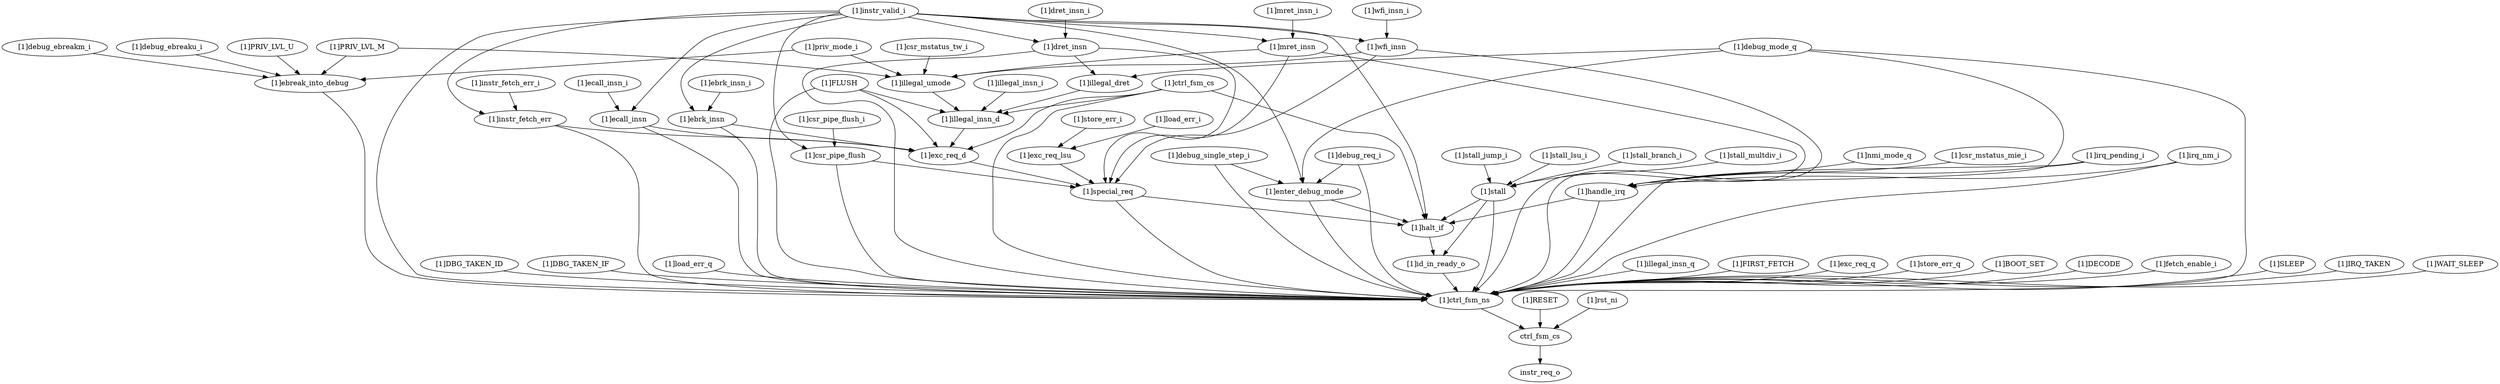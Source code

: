 strict digraph "" {
	"[1]csr_mstatus_tw_i"	 [complexity=36,
		importance=0.480436325455,
		rank=0.0133454534849];
	"[1]illegal_umode"	 [complexity=30,
		importance=0.475438709289,
		rank=0.0158479569763];
	"[1]csr_mstatus_tw_i" -> "[1]illegal_umode";
	"[1]illegal_insn_d"	 [complexity=24,
		importance=0.464999495431,
		rank=0.0193749789763];
	"[1]exc_req_d"	 [complexity=17,
		importance=0.448508165461,
		rank=0.0263828332624];
	"[1]illegal_insn_d" -> "[1]exc_req_d";
	"[1]DBG_TAKEN_ID"	 [complexity=5,
		importance=0.122961422916,
		rank=0.0245922845831];
	"[1]ctrl_fsm_ns"	 [complexity=3,
		importance=0.117963806749,
		rank=0.0393212689163];
	"[1]DBG_TAKEN_ID" -> "[1]ctrl_fsm_ns";
	"[1]DBG_TAKEN_IF"	 [complexity=9,
		importance=0.358889036414,
		rank=0.0398765596015];
	"[1]DBG_TAKEN_IF" -> "[1]ctrl_fsm_ns";
	"[1]PRIV_LVL_U"	 [complexity=12,
		importance=0.137120758365,
		rank=0.0114267298638];
	"[1]ebreak_into_debug"	 [complexity=5,
		importance=0.132123142198,
		rank=0.0264246284397];
	"[1]PRIV_LVL_U" -> "[1]ebreak_into_debug";
	"[1]load_err_q"	 [complexity=6,
		importance=0.362369428851,
		rank=0.0603949048085];
	"[1]load_err_q" -> "[1]ctrl_fsm_ns";
	"[1]id_in_ready_o"	 [complexity=4,
		importance=0.127280208241,
		rank=0.0318200520603];
	"[1]id_in_ready_o" -> "[1]ctrl_fsm_ns";
	"[1]dret_insn_i"	 [complexity=36,
		importance=0.483382820272,
		rank=0.0134273005631];
	"[1]dret_insn"	 [complexity=33,
		importance=0.478385204105,
		rank=0.0144965213365];
	"[1]dret_insn_i" -> "[1]dret_insn";
	"[1]stall_multdiv_i"	 [complexity=17,
		importance=0.442403334978,
		rank=0.026023725587];
	"[1]stall"	 [complexity=12,
		importance=0.437405718812,
		rank=0.0364504765676];
	"[1]stall_multdiv_i" -> "[1]stall";
	"[1]illegal_insn_i"	 [complexity=30,
		importance=0.469997111597,
		rank=0.0156665703866];
	"[1]illegal_insn_i" -> "[1]illegal_insn_d";
	"[1]PRIV_LVL_M"	 [complexity=12,
		importance=0.137120758365,
		rank=0.0114267298638];
	"[1]PRIV_LVL_M" -> "[1]illegal_umode";
	"[1]PRIV_LVL_M" -> "[1]ebreak_into_debug";
	"[1]debug_single_step_i"	 [complexity=17,
		importance=0.573853735599,
		rank=0.0337561020941];
	"[1]debug_single_step_i" -> "[1]ctrl_fsm_ns";
	"[1]enter_debug_mode"	 [complexity=12,
		importance=0.568856119432,
		rank=0.0474046766194];
	"[1]debug_single_step_i" -> "[1]enter_debug_mode";
	"[1]handle_irq"	 [complexity=12,
		importance=0.431775363933,
		rank=0.0359812803278];
	"[1]halt_if"	 [complexity=7,
		importance=0.14080449993,
		rank=0.0201149285615];
	"[1]handle_irq" -> "[1]halt_if";
	"[1]handle_irq" -> "[1]ctrl_fsm_ns";
	"[1]csr_pipe_flush_i"	 [complexity=20,
		importance=0.450227006987,
		rank=0.0225113503494];
	"[1]csr_pipe_flush"	 [complexity=17,
		importance=0.44522939082,
		rank=0.0261899641659];
	"[1]csr_pipe_flush_i" -> "[1]csr_pipe_flush";
	"[1]illegal_insn_q"	 [complexity=4,
		importance=0.127441309464,
		rank=0.0318603273661];
	"[1]illegal_insn_q" -> "[1]ctrl_fsm_ns";
	"[1]ctrl_fsm_cs"	 [complexity=30,
		importance=0.498592118338,
		rank=0.0166197372779];
	"[1]ctrl_fsm_cs" -> "[1]illegal_insn_d";
	"[1]ctrl_fsm_cs" -> "[1]halt_if";
	"[1]ctrl_fsm_cs" -> "[1]ctrl_fsm_ns";
	"[1]ctrl_fsm_cs" -> "[1]exc_req_d";
	"[1]instr_valid_i"	 [complexity=27,
		importance=0.461168625222,
		rank=0.0170803194527];
	"[1]instr_valid_i" -> "[1]halt_if";
	"[1]ebrk_insn"	 [complexity=24,
		importance=0.456171009055,
		rank=0.0190071253773];
	"[1]instr_valid_i" -> "[1]ebrk_insn";
	"[1]wfi_insn"	 [complexity=36,
		importance=0.483101552883,
		rank=0.0134194875801];
	"[1]instr_valid_i" -> "[1]wfi_insn";
	"[1]instr_valid_i" -> "[1]ctrl_fsm_ns";
	"[1]instr_fetch_err"	 [complexity=24,
		importance=0.456171009055,
		rank=0.0190071253773];
	"[1]instr_valid_i" -> "[1]instr_fetch_err";
	"[1]instr_valid_i" -> "[1]dret_insn";
	"[1]ecall_insn"	 [complexity=24,
		importance=0.456171009055,
		rank=0.0190071253773];
	"[1]instr_valid_i" -> "[1]ecall_insn";
	"[1]instr_valid_i" -> "[1]enter_debug_mode";
	"[1]instr_valid_i" -> "[1]csr_pipe_flush";
	"[1]mret_insn"	 [complexity=36,
		importance=0.483101552883,
		rank=0.0134194875801];
	"[1]instr_valid_i" -> "[1]mret_insn";
	"[1]csr_mstatus_mie_i"	 [complexity=18,
		importance=0.4367729801,
		rank=0.0242651655611];
	"[1]csr_mstatus_mie_i" -> "[1]handle_irq";
	"[1]RESET"	 [complexity=3,
		importance=0.0714953236207,
		rank=0.0238317745402];
	ctrl_fsm_cs	 [complexity=1,
		importance=0.066497707454,
		rank=0.066497707454];
	"[1]RESET" -> ctrl_fsm_cs;
	"[1]debug_mode_q"	 [complexity=33,
		importance=0.47959015298,
		rank=0.0145330349388];
	"[1]debug_mode_q" -> "[1]handle_irq";
	"[1]illegal_dret"	 [complexity=30,
		importance=0.470722360511,
		rank=0.0156907453504];
	"[1]debug_mode_q" -> "[1]illegal_dret";
	"[1]debug_mode_q" -> "[1]ctrl_fsm_ns";
	"[1]debug_mode_q" -> "[1]enter_debug_mode";
	"[1]irq_pending_i"	 [complexity=18,
		importance=0.4367729801,
		rank=0.0242651655611];
	"[1]irq_pending_i" -> "[1]handle_irq";
	"[1]irq_pending_i" -> "[1]ctrl_fsm_ns";
	"[1]halt_if" -> "[1]id_in_ready_o";
	"[1]stall_jump_i"	 [complexity=17,
		importance=0.442403334978,
		rank=0.026023725587];
	"[1]stall_jump_i" -> "[1]stall";
	"[1]priv_mode_i"	 [complexity=12,
		importance=0.137120758365,
		rank=0.0114267298638];
	"[1]priv_mode_i" -> "[1]illegal_umode";
	"[1]priv_mode_i" -> "[1]ebreak_into_debug";
	"[1]special_req"	 [complexity=10,
		importance=0.437566547226,
		rank=0.0437566547226];
	"[1]special_req" -> "[1]halt_if";
	"[1]special_req" -> "[1]ctrl_fsm_ns";
	"[1]instr_fetch_err_i"	 [complexity=27,
		importance=0.461168625222,
		rank=0.0170803194527];
	"[1]instr_fetch_err_i" -> "[1]instr_fetch_err";
	"[1]FIRST_FETCH"	 [complexity=7,
		importance=0.240925229665,
		rank=0.0344178899521];
	"[1]FIRST_FETCH" -> "[1]ctrl_fsm_ns";
	"[1]exc_req_q"	 [complexity=6,
		importance=0.361981291799,
		rank=0.0603302152998];
	"[1]exc_req_q" -> "[1]ctrl_fsm_ns";
	"[1]debug_req_i"	 [complexity=17,
		importance=0.573853735599,
		rank=0.0337561020941];
	"[1]debug_req_i" -> "[1]ctrl_fsm_ns";
	"[1]debug_req_i" -> "[1]enter_debug_mode";
	"[1]store_err_q"	 [complexity=6,
		importance=0.362369428851,
		rank=0.0603949048085];
	"[1]store_err_q" -> "[1]ctrl_fsm_ns";
	"[1]debug_ebreakm_i"	 [complexity=12,
		importance=0.137120758365,
		rank=0.0114267298638];
	"[1]debug_ebreakm_i" -> "[1]ebreak_into_debug";
	"[1]store_err_i"	 [complexity=20,
		importance=0.450060430273,
		rank=0.0225030215136];
	"[1]exc_req_lsu"	 [complexity=17,
		importance=0.445062814106,
		rank=0.0261801655357];
	"[1]store_err_i" -> "[1]exc_req_lsu";
	"[1]BOOT_SET"	 [complexity=5,
		importance=0.122961422916,
		rank=0.0245922845831];
	"[1]BOOT_SET" -> "[1]ctrl_fsm_ns";
	"[1]rst_ni"	 [complexity=2,
		importance=0.137993031075,
		rank=0.0689965155374];
	"[1]rst_ni" -> ctrl_fsm_cs;
	"[1]debug_ebreaku_i"	 [complexity=12,
		importance=0.137120758365,
		rank=0.0114267298638];
	"[1]debug_ebreaku_i" -> "[1]ebreak_into_debug";
	"[1]ebrk_insn" -> "[1]ctrl_fsm_ns";
	"[1]ebrk_insn" -> "[1]exc_req_d";
	"[1]ebrk_insn_i"	 [complexity=27,
		importance=0.461168625222,
		rank=0.0170803194527];
	"[1]ebrk_insn_i" -> "[1]ebrk_insn";
	"[1]stall" -> "[1]id_in_ready_o";
	"[1]stall" -> "[1]halt_if";
	"[1]stall" -> "[1]ctrl_fsm_ns";
	"[1]DECODE"	 [complexity=13,
		importance=1.18463568366,
		rank=0.0911258218197];
	"[1]DECODE" -> "[1]ctrl_fsm_ns";
	"[1]illegal_dret" -> "[1]illegal_insn_d";
	"[1]fetch_enable_i"	 [complexity=4,
		importance=0.122961422916,
		rank=0.0307403557289];
	"[1]fetch_enable_i" -> "[1]ctrl_fsm_ns";
	"[1]wfi_insn" -> "[1]special_req";
	"[1]wfi_insn" -> "[1]ctrl_fsm_ns";
	"[1]wfi_insn" -> "[1]illegal_umode";
	instr_req_o	 [complexity=0,
		importance=0.00548418075774,
		rank=0.0];
	ctrl_fsm_cs -> instr_req_o;
	"[1]ctrl_fsm_ns" -> ctrl_fsm_cs;
	"[1]stall_lsu_i"	 [complexity=17,
		importance=0.442403334978,
		rank=0.026023725587];
	"[1]stall_lsu_i" -> "[1]stall";
	"[1]exc_req_d" -> "[1]special_req";
	"[1]irq_nm_i"	 [complexity=18,
		importance=0.4367729801,
		rank=0.0242651655611];
	"[1]irq_nm_i" -> "[1]handle_irq";
	"[1]irq_nm_i" -> "[1]ctrl_fsm_ns";
	"[1]stall_branch_i"	 [complexity=17,
		importance=0.442403334978,
		rank=0.026023725587];
	"[1]stall_branch_i" -> "[1]stall";
	"[1]instr_fetch_err" -> "[1]ctrl_fsm_ns";
	"[1]instr_fetch_err" -> "[1]exc_req_d";
	"[1]wfi_insn_i"	 [complexity=39,
		importance=0.48809916905,
		rank=0.012515363309];
	"[1]wfi_insn_i" -> "[1]wfi_insn";
	"[1]FLUSH"	 [complexity=30,
		importance=0.469997111597,
		rank=0.0156665703866];
	"[1]FLUSH" -> "[1]illegal_insn_d";
	"[1]FLUSH" -> "[1]ctrl_fsm_ns";
	"[1]FLUSH" -> "[1]exc_req_d";
	"[1]mret_insn_i"	 [complexity=39,
		importance=0.48809916905,
		rank=0.012515363309];
	"[1]mret_insn_i" -> "[1]mret_insn";
	"[1]illegal_umode" -> "[1]illegal_insn_d";
	"[1]dret_insn" -> "[1]special_req";
	"[1]dret_insn" -> "[1]illegal_dret";
	"[1]dret_insn" -> "[1]ctrl_fsm_ns";
	"[1]ecall_insn" -> "[1]ctrl_fsm_ns";
	"[1]ecall_insn" -> "[1]exc_req_d";
	"[1]SLEEP"	 [complexity=5,
		importance=0.122961422916,
		rank=0.0245922845831];
	"[1]SLEEP" -> "[1]ctrl_fsm_ns";
	"[1]ebreak_into_debug" -> "[1]ctrl_fsm_ns";
	"[1]enter_debug_mode" -> "[1]halt_if";
	"[1]enter_debug_mode" -> "[1]ctrl_fsm_ns";
	"[1]IRQ_TAKEN"	 [complexity=9,
		importance=0.358889036414,
		rank=0.0398765596015];
	"[1]IRQ_TAKEN" -> "[1]ctrl_fsm_ns";
	"[1]load_err_i"	 [complexity=20,
		importance=0.450060430273,
		rank=0.0225030215136];
	"[1]load_err_i" -> "[1]exc_req_lsu";
	"[1]nmi_mode_q"	 [complexity=18,
		importance=0.440933538825,
		rank=0.0244963077125];
	"[1]nmi_mode_q" -> "[1]handle_irq";
	"[1]exc_req_lsu" -> "[1]special_req";
	"[1]csr_pipe_flush" -> "[1]special_req";
	"[1]csr_pipe_flush" -> "[1]ctrl_fsm_ns";
	"[1]mret_insn" -> "[1]special_req";
	"[1]mret_insn" -> "[1]ctrl_fsm_ns";
	"[1]mret_insn" -> "[1]illegal_umode";
	"[1]ecall_insn_i"	 [complexity=27,
		importance=0.461168625222,
		rank=0.0170803194527];
	"[1]ecall_insn_i" -> "[1]ecall_insn";
	"[1]WAIT_SLEEP"	 [complexity=5,
		importance=0.122961422916,
		rank=0.0245922845831];
	"[1]WAIT_SLEEP" -> "[1]ctrl_fsm_ns";
}
